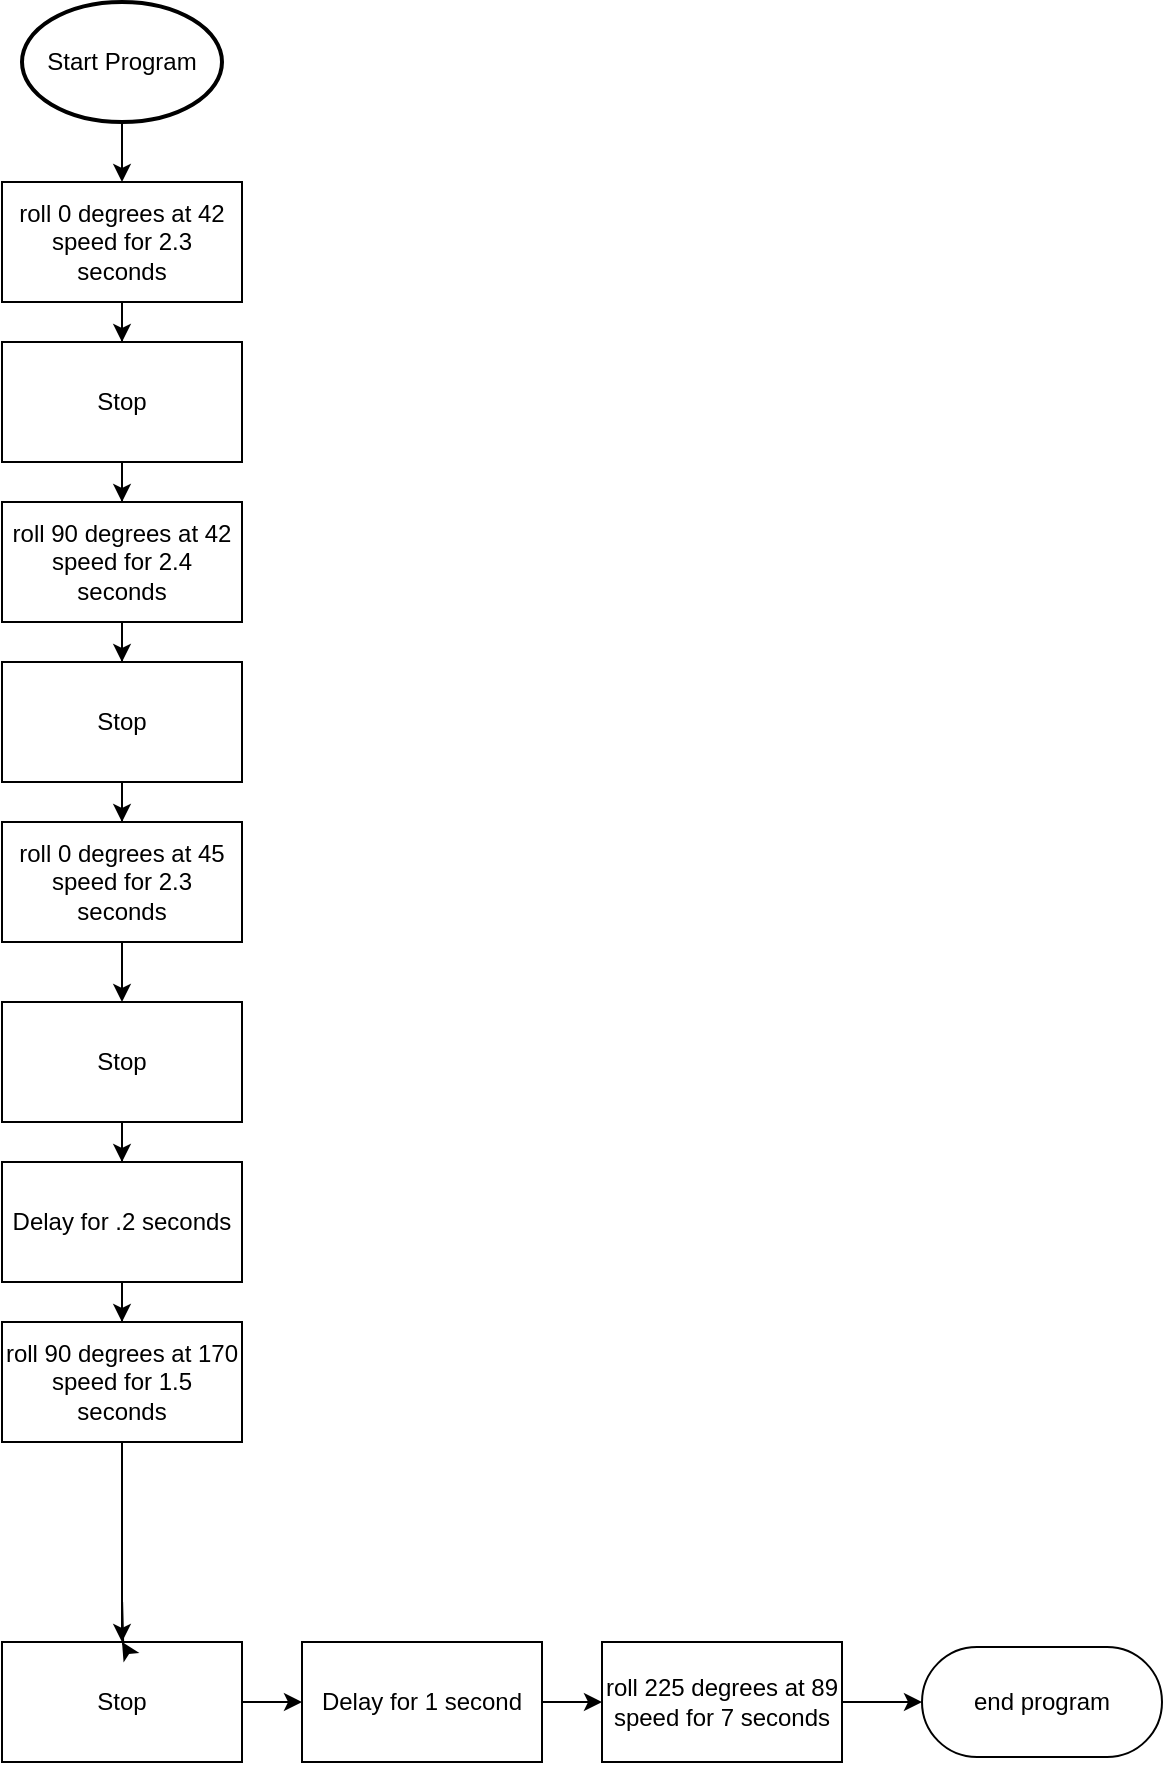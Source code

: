 <mxfile version="21.2.1" type="device">
  <diagram name="Page-1" id="YJYJUsx0cJ9c_DmPhmuN">
    <mxGraphModel dx="674" dy="3323" grid="1" gridSize="10" guides="1" tooltips="1" connect="1" arrows="1" fold="1" page="1" pageScale="1" pageWidth="850" pageHeight="1100" math="0" shadow="0">
      <root>
        <mxCell id="0" />
        <mxCell id="1" parent="0" />
        <mxCell id="8usbnj4gd5BH2UXzQ24F-8" style="edgeStyle=orthogonalEdgeStyle;rounded=0;orthogonalLoop=1;jettySize=auto;html=1;" parent="1" source="8usbnj4gd5BH2UXzQ24F-1" target="8usbnj4gd5BH2UXzQ24F-2" edge="1">
          <mxGeometry relative="1" as="geometry" />
        </mxCell>
        <mxCell id="8usbnj4gd5BH2UXzQ24F-1" value="Start Program" style="strokeWidth=2;html=1;shape=mxgraph.flowchart.start_1;whiteSpace=wrap;" parent="1" vertex="1">
          <mxGeometry x="80" y="-2190" width="100" height="60" as="geometry" />
        </mxCell>
        <mxCell id="jpVaalJFUSlHE47DqnqX-3" style="edgeStyle=orthogonalEdgeStyle;rounded=0;orthogonalLoop=1;jettySize=auto;html=1;" edge="1" parent="1" source="8usbnj4gd5BH2UXzQ24F-2" target="jpVaalJFUSlHE47DqnqX-2">
          <mxGeometry relative="1" as="geometry" />
        </mxCell>
        <mxCell id="8usbnj4gd5BH2UXzQ24F-2" value="roll 0 degrees at 42 speed for 2.3 seconds" style="rounded=0;whiteSpace=wrap;html=1;" parent="1" vertex="1">
          <mxGeometry x="70" y="-2100" width="120" height="60" as="geometry" />
        </mxCell>
        <mxCell id="jpVaalJFUSlHE47DqnqX-10" style="edgeStyle=orthogonalEdgeStyle;rounded=0;orthogonalLoop=1;jettySize=auto;html=1;" edge="1" parent="1" source="8usbnj4gd5BH2UXzQ24F-3" target="jpVaalJFUSlHE47DqnqX-6">
          <mxGeometry relative="1" as="geometry" />
        </mxCell>
        <mxCell id="8usbnj4gd5BH2UXzQ24F-3" value="roll 0 degrees at 45 speed for 2.3 seconds" style="rounded=0;whiteSpace=wrap;html=1;" parent="1" vertex="1">
          <mxGeometry x="70" y="-1780" width="120" height="60" as="geometry" />
        </mxCell>
        <mxCell id="jpVaalJFUSlHE47DqnqX-12" style="edgeStyle=orthogonalEdgeStyle;rounded=0;orthogonalLoop=1;jettySize=auto;html=1;" edge="1" parent="1" source="8usbnj4gd5BH2UXzQ24F-4" target="8usbnj4gd5BH2UXzQ24F-6">
          <mxGeometry relative="1" as="geometry" />
        </mxCell>
        <mxCell id="8usbnj4gd5BH2UXzQ24F-4" value="Delay for .2 seconds" style="rounded=0;whiteSpace=wrap;html=1;" parent="1" vertex="1">
          <mxGeometry x="70" y="-1610" width="120" height="60" as="geometry" />
        </mxCell>
        <mxCell id="jpVaalJFUSlHE47DqnqX-20" style="edgeStyle=orthogonalEdgeStyle;rounded=0;orthogonalLoop=1;jettySize=auto;html=1;" edge="1" parent="1" source="8usbnj4gd5BH2UXzQ24F-6" target="8usbnj4gd5BH2UXzQ24F-15">
          <mxGeometry relative="1" as="geometry">
            <mxPoint x="130" y="-1440" as="targetPoint" />
          </mxGeometry>
        </mxCell>
        <mxCell id="8usbnj4gd5BH2UXzQ24F-6" value="roll 90 degrees at 170 speed for 1.5 seconds" style="rounded=0;whiteSpace=wrap;html=1;" parent="1" vertex="1">
          <mxGeometry x="70" y="-1530" width="120" height="60" as="geometry" />
        </mxCell>
        <mxCell id="jpVaalJFUSlHE47DqnqX-16" style="edgeStyle=orthogonalEdgeStyle;rounded=0;orthogonalLoop=1;jettySize=auto;html=1;" edge="1" parent="1" source="8usbnj4gd5BH2UXzQ24F-15" target="jpVaalJFUSlHE47DqnqX-15">
          <mxGeometry relative="1" as="geometry" />
        </mxCell>
        <mxCell id="8usbnj4gd5BH2UXzQ24F-15" value="Stop" style="rounded=0;whiteSpace=wrap;html=1;" parent="1" vertex="1">
          <mxGeometry x="70" y="-1370" width="120" height="60" as="geometry" />
        </mxCell>
        <mxCell id="jpVaalJFUSlHE47DqnqX-5" value="" style="edgeStyle=orthogonalEdgeStyle;rounded=0;orthogonalLoop=1;jettySize=auto;html=1;" edge="1" parent="1" source="jpVaalJFUSlHE47DqnqX-2" target="jpVaalJFUSlHE47DqnqX-4">
          <mxGeometry relative="1" as="geometry" />
        </mxCell>
        <mxCell id="jpVaalJFUSlHE47DqnqX-2" value="Stop" style="rounded=0;whiteSpace=wrap;html=1;" vertex="1" parent="1">
          <mxGeometry x="70" y="-2020" width="120" height="60" as="geometry" />
        </mxCell>
        <mxCell id="jpVaalJFUSlHE47DqnqX-8" style="edgeStyle=orthogonalEdgeStyle;rounded=0;orthogonalLoop=1;jettySize=auto;html=1;" edge="1" parent="1" source="jpVaalJFUSlHE47DqnqX-4" target="jpVaalJFUSlHE47DqnqX-7">
          <mxGeometry relative="1" as="geometry" />
        </mxCell>
        <mxCell id="jpVaalJFUSlHE47DqnqX-4" value="roll 90 degrees at 42 speed for 2.4 seconds" style="rounded=0;whiteSpace=wrap;html=1;" vertex="1" parent="1">
          <mxGeometry x="70" y="-1940" width="120" height="60" as="geometry" />
        </mxCell>
        <mxCell id="jpVaalJFUSlHE47DqnqX-11" style="edgeStyle=orthogonalEdgeStyle;rounded=0;orthogonalLoop=1;jettySize=auto;html=1;" edge="1" parent="1" source="jpVaalJFUSlHE47DqnqX-6" target="8usbnj4gd5BH2UXzQ24F-4">
          <mxGeometry relative="1" as="geometry" />
        </mxCell>
        <mxCell id="jpVaalJFUSlHE47DqnqX-6" value="Stop" style="rounded=0;whiteSpace=wrap;html=1;" vertex="1" parent="1">
          <mxGeometry x="70" y="-1690" width="120" height="60" as="geometry" />
        </mxCell>
        <mxCell id="jpVaalJFUSlHE47DqnqX-9" style="edgeStyle=orthogonalEdgeStyle;rounded=0;orthogonalLoop=1;jettySize=auto;html=1;" edge="1" parent="1" source="jpVaalJFUSlHE47DqnqX-7" target="8usbnj4gd5BH2UXzQ24F-3">
          <mxGeometry relative="1" as="geometry" />
        </mxCell>
        <mxCell id="jpVaalJFUSlHE47DqnqX-7" value="Stop" style="rounded=0;whiteSpace=wrap;html=1;" vertex="1" parent="1">
          <mxGeometry x="70" y="-1860" width="120" height="60" as="geometry" />
        </mxCell>
        <mxCell id="jpVaalJFUSlHE47DqnqX-14" style="edgeStyle=orthogonalEdgeStyle;rounded=0;orthogonalLoop=1;jettySize=auto;html=1;" edge="1" parent="1" target="8usbnj4gd5BH2UXzQ24F-15">
          <mxGeometry relative="1" as="geometry">
            <mxPoint x="130.059" y="-1390" as="sourcePoint" />
          </mxGeometry>
        </mxCell>
        <mxCell id="jpVaalJFUSlHE47DqnqX-19" style="edgeStyle=orthogonalEdgeStyle;rounded=0;orthogonalLoop=1;jettySize=auto;html=1;" edge="1" parent="1" source="jpVaalJFUSlHE47DqnqX-15" target="jpVaalJFUSlHE47DqnqX-17">
          <mxGeometry relative="1" as="geometry" />
        </mxCell>
        <mxCell id="jpVaalJFUSlHE47DqnqX-15" value="Delay for 1 second" style="rounded=0;whiteSpace=wrap;html=1;" vertex="1" parent="1">
          <mxGeometry x="220" y="-1370" width="120" height="60" as="geometry" />
        </mxCell>
        <mxCell id="jpVaalJFUSlHE47DqnqX-22" style="edgeStyle=orthogonalEdgeStyle;rounded=0;orthogonalLoop=1;jettySize=auto;html=1;" edge="1" parent="1" source="jpVaalJFUSlHE47DqnqX-17" target="jpVaalJFUSlHE47DqnqX-21">
          <mxGeometry relative="1" as="geometry" />
        </mxCell>
        <mxCell id="jpVaalJFUSlHE47DqnqX-17" value="roll 225 degrees at 89 speed for 7 seconds" style="rounded=0;whiteSpace=wrap;html=1;" vertex="1" parent="1">
          <mxGeometry x="370" y="-1370" width="120" height="60" as="geometry" />
        </mxCell>
        <mxCell id="jpVaalJFUSlHE47DqnqX-21" value="end program" style="html=1;dashed=0;whiteSpace=wrap;shape=mxgraph.dfd.start" vertex="1" parent="1">
          <mxGeometry x="530" y="-1367.5" width="120" height="55" as="geometry" />
        </mxCell>
      </root>
    </mxGraphModel>
  </diagram>
</mxfile>
